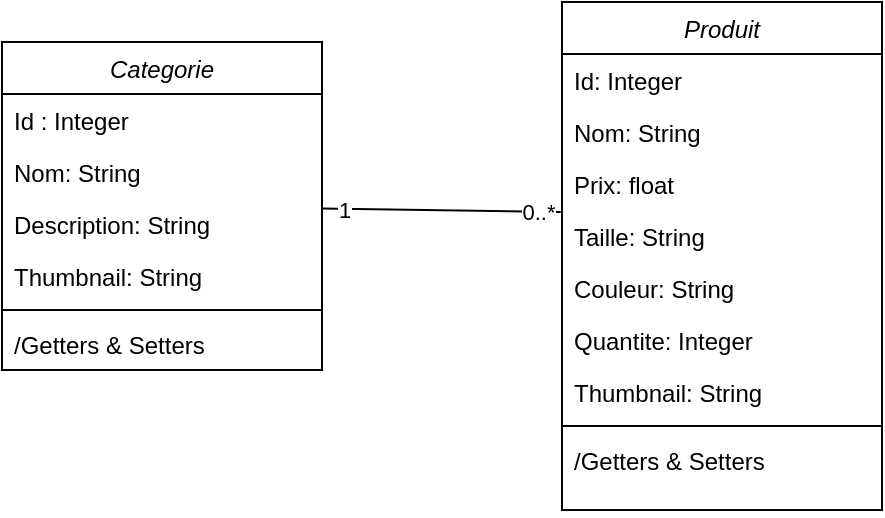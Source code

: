 <mxfile version="24.6.4" type="device">
  <diagram id="C5RBs43oDa-KdzZeNtuy" name="Page-1">
    <mxGraphModel dx="989" dy="582" grid="1" gridSize="10" guides="1" tooltips="1" connect="1" arrows="1" fold="1" page="1" pageScale="1" pageWidth="827" pageHeight="1169" math="0" shadow="0">
      <root>
        <mxCell id="WIyWlLk6GJQsqaUBKTNV-0" />
        <mxCell id="WIyWlLk6GJQsqaUBKTNV-1" parent="WIyWlLk6GJQsqaUBKTNV-0" />
        <mxCell id="zkfFHV4jXpPFQw0GAbJ--0" value="Categorie" style="swimlane;fontStyle=2;align=center;verticalAlign=top;childLayout=stackLayout;horizontal=1;startSize=26;horizontalStack=0;resizeParent=1;resizeLast=0;collapsible=1;marginBottom=0;rounded=0;shadow=0;strokeWidth=1;" parent="WIyWlLk6GJQsqaUBKTNV-1" vertex="1">
          <mxGeometry x="220" y="130" width="160" height="164" as="geometry">
            <mxRectangle x="230" y="140" width="160" height="26" as="alternateBounds" />
          </mxGeometry>
        </mxCell>
        <mxCell id="zkfFHV4jXpPFQw0GAbJ--1" value="Id : Integer" style="text;align=left;verticalAlign=top;spacingLeft=4;spacingRight=4;overflow=hidden;rotatable=0;points=[[0,0.5],[1,0.5]];portConstraint=eastwest;" parent="zkfFHV4jXpPFQw0GAbJ--0" vertex="1">
          <mxGeometry y="26" width="160" height="26" as="geometry" />
        </mxCell>
        <mxCell id="KaJ19YylZXvkClbPqkuH-11" value="Nom: String" style="text;align=left;verticalAlign=top;spacingLeft=4;spacingRight=4;overflow=hidden;rotatable=0;points=[[0,0.5],[1,0.5]];portConstraint=eastwest;" vertex="1" parent="zkfFHV4jXpPFQw0GAbJ--0">
          <mxGeometry y="52" width="160" height="26" as="geometry" />
        </mxCell>
        <mxCell id="zkfFHV4jXpPFQw0GAbJ--2" value="Description: String" style="text;align=left;verticalAlign=top;spacingLeft=4;spacingRight=4;overflow=hidden;rotatable=0;points=[[0,0.5],[1,0.5]];portConstraint=eastwest;rounded=0;shadow=0;html=0;" parent="zkfFHV4jXpPFQw0GAbJ--0" vertex="1">
          <mxGeometry y="78" width="160" height="26" as="geometry" />
        </mxCell>
        <mxCell id="zkfFHV4jXpPFQw0GAbJ--3" value="Thumbnail: String" style="text;align=left;verticalAlign=top;spacingLeft=4;spacingRight=4;overflow=hidden;rotatable=0;points=[[0,0.5],[1,0.5]];portConstraint=eastwest;rounded=0;shadow=0;html=0;" parent="zkfFHV4jXpPFQw0GAbJ--0" vertex="1">
          <mxGeometry y="104" width="160" height="26" as="geometry" />
        </mxCell>
        <mxCell id="zkfFHV4jXpPFQw0GAbJ--4" value="" style="line;html=1;strokeWidth=1;align=left;verticalAlign=middle;spacingTop=-1;spacingLeft=3;spacingRight=3;rotatable=0;labelPosition=right;points=[];portConstraint=eastwest;" parent="zkfFHV4jXpPFQw0GAbJ--0" vertex="1">
          <mxGeometry y="130" width="160" height="8" as="geometry" />
        </mxCell>
        <mxCell id="zkfFHV4jXpPFQw0GAbJ--5" value="/Getters &amp; Setters" style="text;align=left;verticalAlign=top;spacingLeft=4;spacingRight=4;overflow=hidden;rotatable=0;points=[[0,0.5],[1,0.5]];portConstraint=eastwest;" parent="zkfFHV4jXpPFQw0GAbJ--0" vertex="1">
          <mxGeometry y="138" width="160" height="26" as="geometry" />
        </mxCell>
        <mxCell id="KaJ19YylZXvkClbPqkuH-0" value="Produit" style="swimlane;fontStyle=2;align=center;verticalAlign=top;childLayout=stackLayout;horizontal=1;startSize=26;horizontalStack=0;resizeParent=1;resizeLast=0;collapsible=1;marginBottom=0;rounded=0;shadow=0;strokeWidth=1;" vertex="1" parent="WIyWlLk6GJQsqaUBKTNV-1">
          <mxGeometry x="500" y="110" width="160" height="254" as="geometry">
            <mxRectangle x="230" y="140" width="160" height="26" as="alternateBounds" />
          </mxGeometry>
        </mxCell>
        <mxCell id="KaJ19YylZXvkClbPqkuH-1" value="Id: Integer" style="text;align=left;verticalAlign=top;spacingLeft=4;spacingRight=4;overflow=hidden;rotatable=0;points=[[0,0.5],[1,0.5]];portConstraint=eastwest;" vertex="1" parent="KaJ19YylZXvkClbPqkuH-0">
          <mxGeometry y="26" width="160" height="26" as="geometry" />
        </mxCell>
        <mxCell id="KaJ19YylZXvkClbPqkuH-12" value="Nom: String" style="text;align=left;verticalAlign=top;spacingLeft=4;spacingRight=4;overflow=hidden;rotatable=0;points=[[0,0.5],[1,0.5]];portConstraint=eastwest;" vertex="1" parent="KaJ19YylZXvkClbPqkuH-0">
          <mxGeometry y="52" width="160" height="26" as="geometry" />
        </mxCell>
        <mxCell id="KaJ19YylZXvkClbPqkuH-2" value="Prix: float" style="text;align=left;verticalAlign=top;spacingLeft=4;spacingRight=4;overflow=hidden;rotatable=0;points=[[0,0.5],[1,0.5]];portConstraint=eastwest;rounded=0;shadow=0;html=0;" vertex="1" parent="KaJ19YylZXvkClbPqkuH-0">
          <mxGeometry y="78" width="160" height="26" as="geometry" />
        </mxCell>
        <mxCell id="KaJ19YylZXvkClbPqkuH-3" value="Taille: String" style="text;align=left;verticalAlign=top;spacingLeft=4;spacingRight=4;overflow=hidden;rotatable=0;points=[[0,0.5],[1,0.5]];portConstraint=eastwest;rounded=0;shadow=0;html=0;" vertex="1" parent="KaJ19YylZXvkClbPqkuH-0">
          <mxGeometry y="104" width="160" height="26" as="geometry" />
        </mxCell>
        <mxCell id="KaJ19YylZXvkClbPqkuH-6" value="Couleur: String" style="text;align=left;verticalAlign=top;spacingLeft=4;spacingRight=4;overflow=hidden;rotatable=0;points=[[0,0.5],[1,0.5]];portConstraint=eastwest;rounded=0;shadow=0;html=0;" vertex="1" parent="KaJ19YylZXvkClbPqkuH-0">
          <mxGeometry y="130" width="160" height="26" as="geometry" />
        </mxCell>
        <mxCell id="KaJ19YylZXvkClbPqkuH-7" value="Quantite: Integer" style="text;align=left;verticalAlign=top;spacingLeft=4;spacingRight=4;overflow=hidden;rotatable=0;points=[[0,0.5],[1,0.5]];portConstraint=eastwest;rounded=0;shadow=0;html=0;" vertex="1" parent="KaJ19YylZXvkClbPqkuH-0">
          <mxGeometry y="156" width="160" height="26" as="geometry" />
        </mxCell>
        <mxCell id="KaJ19YylZXvkClbPqkuH-13" value="Thumbnail: String" style="text;align=left;verticalAlign=top;spacingLeft=4;spacingRight=4;overflow=hidden;rotatable=0;points=[[0,0.5],[1,0.5]];portConstraint=eastwest;rounded=0;shadow=0;html=0;" vertex="1" parent="KaJ19YylZXvkClbPqkuH-0">
          <mxGeometry y="182" width="160" height="26" as="geometry" />
        </mxCell>
        <mxCell id="KaJ19YylZXvkClbPqkuH-4" value="" style="line;html=1;strokeWidth=1;align=left;verticalAlign=middle;spacingTop=-1;spacingLeft=3;spacingRight=3;rotatable=0;labelPosition=right;points=[];portConstraint=eastwest;" vertex="1" parent="KaJ19YylZXvkClbPqkuH-0">
          <mxGeometry y="208" width="160" height="8" as="geometry" />
        </mxCell>
        <mxCell id="KaJ19YylZXvkClbPqkuH-5" value="/Getters &amp; Setters" style="text;align=left;verticalAlign=top;spacingLeft=4;spacingRight=4;overflow=hidden;rotatable=0;points=[[0,0.5],[1,0.5]];portConstraint=eastwest;" vertex="1" parent="KaJ19YylZXvkClbPqkuH-0">
          <mxGeometry y="216" width="160" height="38" as="geometry" />
        </mxCell>
        <mxCell id="KaJ19YylZXvkClbPqkuH-8" style="rounded=0;orthogonalLoop=1;jettySize=auto;html=1;entryX=-0.004;entryY=0.038;entryDx=0;entryDy=0;entryPerimeter=0;endArrow=none;endFill=0;" edge="1" parent="WIyWlLk6GJQsqaUBKTNV-1" source="zkfFHV4jXpPFQw0GAbJ--0" target="KaJ19YylZXvkClbPqkuH-3">
          <mxGeometry relative="1" as="geometry" />
        </mxCell>
        <mxCell id="KaJ19YylZXvkClbPqkuH-9" value="1" style="edgeLabel;html=1;align=center;verticalAlign=middle;resizable=0;points=[];" vertex="1" connectable="0" parent="KaJ19YylZXvkClbPqkuH-8">
          <mxGeometry x="-0.877" relative="1" as="geometry">
            <mxPoint x="3" as="offset" />
          </mxGeometry>
        </mxCell>
        <mxCell id="KaJ19YylZXvkClbPqkuH-10" value="0..*" style="edgeLabel;html=1;align=center;verticalAlign=middle;resizable=0;points=[];" vertex="1" connectable="0" parent="KaJ19YylZXvkClbPqkuH-8">
          <mxGeometry x="0.81" relative="1" as="geometry">
            <mxPoint as="offset" />
          </mxGeometry>
        </mxCell>
      </root>
    </mxGraphModel>
  </diagram>
</mxfile>
